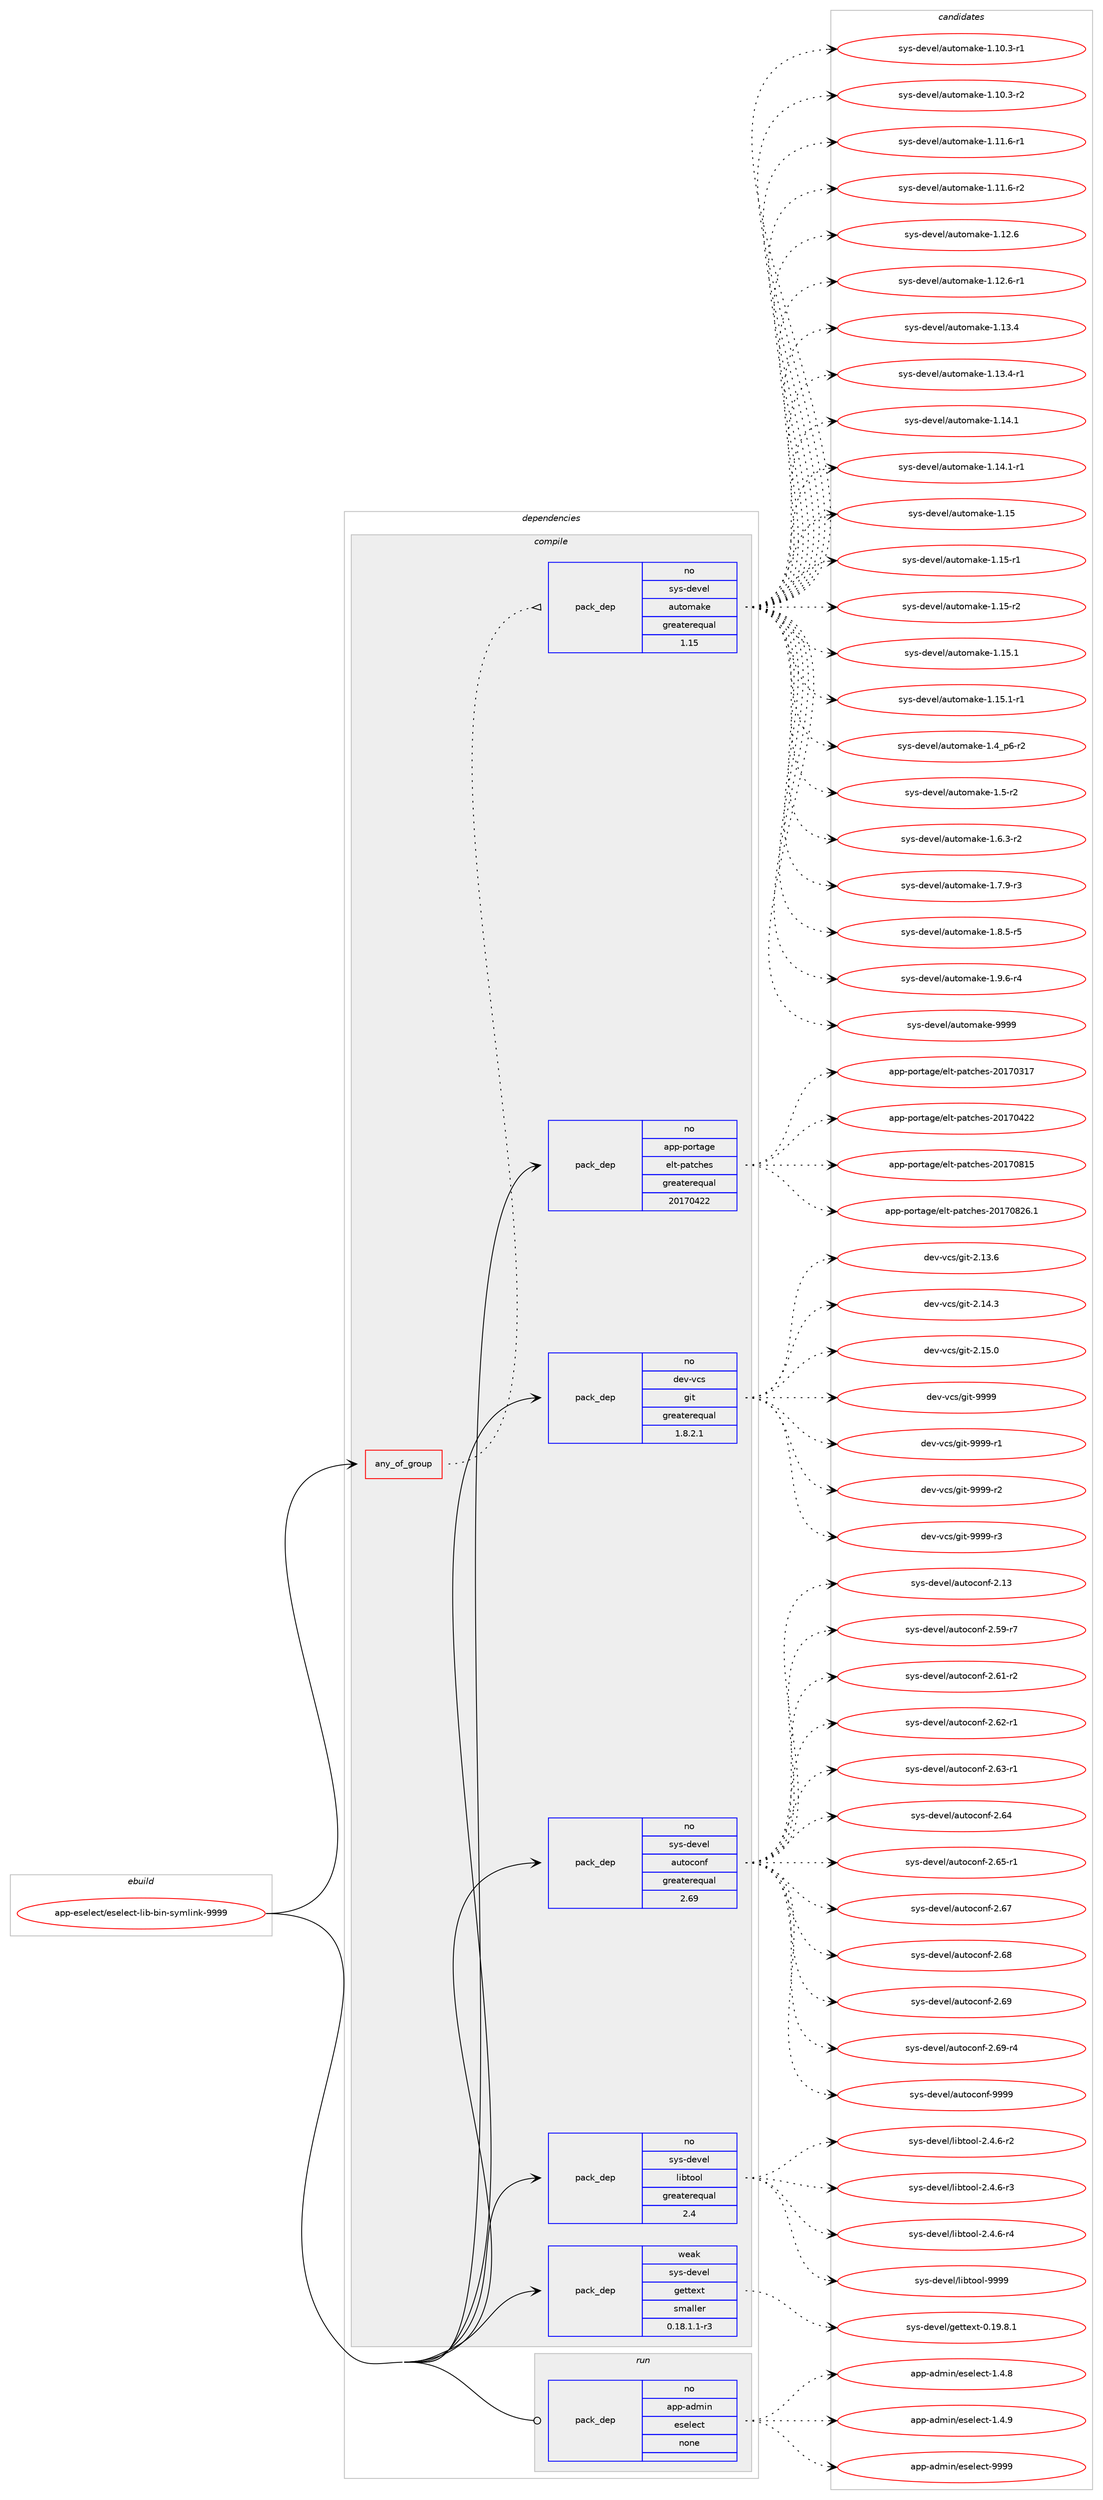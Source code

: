 digraph prolog {

# *************
# Graph options
# *************

newrank=true;
concentrate=true;
compound=true;
graph [rankdir=LR,fontname=Helvetica,fontsize=10,ranksep=1.5];#, ranksep=2.5, nodesep=0.2];
edge  [arrowhead=vee];
node  [fontname=Helvetica,fontsize=10];

# **********
# The ebuild
# **********

subgraph cluster_leftcol {
color=gray;
rank=same;
label=<<i>ebuild</i>>;
id [label="app-eselect/eselect-lib-bin-symlink-9999", color=red, width=4, href="../app-eselect/eselect-lib-bin-symlink-9999.svg"];
}

# ****************
# The dependencies
# ****************

subgraph cluster_midcol {
color=gray;
label=<<i>dependencies</i>>;
subgraph cluster_compile {
fillcolor="#eeeeee";
style=filled;
label=<<i>compile</i>>;
subgraph any603 {
dependency40468 [label=<<TABLE BORDER="0" CELLBORDER="1" CELLSPACING="0" CELLPADDING="4"><TR><TD CELLPADDING="10">any_of_group</TD></TR></TABLE>>, shape=none, color=red];subgraph pack28426 {
dependency40469 [label=<<TABLE BORDER="0" CELLBORDER="1" CELLSPACING="0" CELLPADDING="4" WIDTH="220"><TR><TD ROWSPAN="6" CELLPADDING="30">pack_dep</TD></TR><TR><TD WIDTH="110">no</TD></TR><TR><TD>sys-devel</TD></TR><TR><TD>automake</TD></TR><TR><TD>greaterequal</TD></TR><TR><TD>1.15</TD></TR></TABLE>>, shape=none, color=blue];
}
dependency40468:e -> dependency40469:w [weight=20,style="dotted",arrowhead="oinv"];
}
id:e -> dependency40468:w [weight=20,style="solid",arrowhead="vee"];
subgraph pack28427 {
dependency40470 [label=<<TABLE BORDER="0" CELLBORDER="1" CELLSPACING="0" CELLPADDING="4" WIDTH="220"><TR><TD ROWSPAN="6" CELLPADDING="30">pack_dep</TD></TR><TR><TD WIDTH="110">no</TD></TR><TR><TD>app-portage</TD></TR><TR><TD>elt-patches</TD></TR><TR><TD>greaterequal</TD></TR><TR><TD>20170422</TD></TR></TABLE>>, shape=none, color=blue];
}
id:e -> dependency40470:w [weight=20,style="solid",arrowhead="vee"];
subgraph pack28428 {
dependency40471 [label=<<TABLE BORDER="0" CELLBORDER="1" CELLSPACING="0" CELLPADDING="4" WIDTH="220"><TR><TD ROWSPAN="6" CELLPADDING="30">pack_dep</TD></TR><TR><TD WIDTH="110">no</TD></TR><TR><TD>dev-vcs</TD></TR><TR><TD>git</TD></TR><TR><TD>greaterequal</TD></TR><TR><TD>1.8.2.1</TD></TR></TABLE>>, shape=none, color=blue];
}
id:e -> dependency40471:w [weight=20,style="solid",arrowhead="vee"];
subgraph pack28429 {
dependency40472 [label=<<TABLE BORDER="0" CELLBORDER="1" CELLSPACING="0" CELLPADDING="4" WIDTH="220"><TR><TD ROWSPAN="6" CELLPADDING="30">pack_dep</TD></TR><TR><TD WIDTH="110">no</TD></TR><TR><TD>sys-devel</TD></TR><TR><TD>autoconf</TD></TR><TR><TD>greaterequal</TD></TR><TR><TD>2.69</TD></TR></TABLE>>, shape=none, color=blue];
}
id:e -> dependency40472:w [weight=20,style="solid",arrowhead="vee"];
subgraph pack28430 {
dependency40473 [label=<<TABLE BORDER="0" CELLBORDER="1" CELLSPACING="0" CELLPADDING="4" WIDTH="220"><TR><TD ROWSPAN="6" CELLPADDING="30">pack_dep</TD></TR><TR><TD WIDTH="110">no</TD></TR><TR><TD>sys-devel</TD></TR><TR><TD>libtool</TD></TR><TR><TD>greaterequal</TD></TR><TR><TD>2.4</TD></TR></TABLE>>, shape=none, color=blue];
}
id:e -> dependency40473:w [weight=20,style="solid",arrowhead="vee"];
subgraph pack28431 {
dependency40474 [label=<<TABLE BORDER="0" CELLBORDER="1" CELLSPACING="0" CELLPADDING="4" WIDTH="220"><TR><TD ROWSPAN="6" CELLPADDING="30">pack_dep</TD></TR><TR><TD WIDTH="110">weak</TD></TR><TR><TD>sys-devel</TD></TR><TR><TD>gettext</TD></TR><TR><TD>smaller</TD></TR><TR><TD>0.18.1.1-r3</TD></TR></TABLE>>, shape=none, color=blue];
}
id:e -> dependency40474:w [weight=20,style="solid",arrowhead="vee"];
}
subgraph cluster_compileandrun {
fillcolor="#eeeeee";
style=filled;
label=<<i>compile and run</i>>;
}
subgraph cluster_run {
fillcolor="#eeeeee";
style=filled;
label=<<i>run</i>>;
subgraph pack28432 {
dependency40475 [label=<<TABLE BORDER="0" CELLBORDER="1" CELLSPACING="0" CELLPADDING="4" WIDTH="220"><TR><TD ROWSPAN="6" CELLPADDING="30">pack_dep</TD></TR><TR><TD WIDTH="110">no</TD></TR><TR><TD>app-admin</TD></TR><TR><TD>eselect</TD></TR><TR><TD>none</TD></TR><TR><TD></TD></TR></TABLE>>, shape=none, color=blue];
}
id:e -> dependency40475:w [weight=20,style="solid",arrowhead="odot"];
}
}

# **************
# The candidates
# **************

subgraph cluster_choices {
rank=same;
color=gray;
label=<<i>candidates</i>>;

subgraph choice28426 {
color=black;
nodesep=1;
choice11512111545100101118101108479711711611110997107101454946494846514511449 [label="sys-devel/automake-1.10.3-r1", color=red, width=4,href="../sys-devel/automake-1.10.3-r1.svg"];
choice11512111545100101118101108479711711611110997107101454946494846514511450 [label="sys-devel/automake-1.10.3-r2", color=red, width=4,href="../sys-devel/automake-1.10.3-r2.svg"];
choice11512111545100101118101108479711711611110997107101454946494946544511449 [label="sys-devel/automake-1.11.6-r1", color=red, width=4,href="../sys-devel/automake-1.11.6-r1.svg"];
choice11512111545100101118101108479711711611110997107101454946494946544511450 [label="sys-devel/automake-1.11.6-r2", color=red, width=4,href="../sys-devel/automake-1.11.6-r2.svg"];
choice1151211154510010111810110847971171161111099710710145494649504654 [label="sys-devel/automake-1.12.6", color=red, width=4,href="../sys-devel/automake-1.12.6.svg"];
choice11512111545100101118101108479711711611110997107101454946495046544511449 [label="sys-devel/automake-1.12.6-r1", color=red, width=4,href="../sys-devel/automake-1.12.6-r1.svg"];
choice1151211154510010111810110847971171161111099710710145494649514652 [label="sys-devel/automake-1.13.4", color=red, width=4,href="../sys-devel/automake-1.13.4.svg"];
choice11512111545100101118101108479711711611110997107101454946495146524511449 [label="sys-devel/automake-1.13.4-r1", color=red, width=4,href="../sys-devel/automake-1.13.4-r1.svg"];
choice1151211154510010111810110847971171161111099710710145494649524649 [label="sys-devel/automake-1.14.1", color=red, width=4,href="../sys-devel/automake-1.14.1.svg"];
choice11512111545100101118101108479711711611110997107101454946495246494511449 [label="sys-devel/automake-1.14.1-r1", color=red, width=4,href="../sys-devel/automake-1.14.1-r1.svg"];
choice115121115451001011181011084797117116111109971071014549464953 [label="sys-devel/automake-1.15", color=red, width=4,href="../sys-devel/automake-1.15.svg"];
choice1151211154510010111810110847971171161111099710710145494649534511449 [label="sys-devel/automake-1.15-r1", color=red, width=4,href="../sys-devel/automake-1.15-r1.svg"];
choice1151211154510010111810110847971171161111099710710145494649534511450 [label="sys-devel/automake-1.15-r2", color=red, width=4,href="../sys-devel/automake-1.15-r2.svg"];
choice1151211154510010111810110847971171161111099710710145494649534649 [label="sys-devel/automake-1.15.1", color=red, width=4,href="../sys-devel/automake-1.15.1.svg"];
choice11512111545100101118101108479711711611110997107101454946495346494511449 [label="sys-devel/automake-1.15.1-r1", color=red, width=4,href="../sys-devel/automake-1.15.1-r1.svg"];
choice115121115451001011181011084797117116111109971071014549465295112544511450 [label="sys-devel/automake-1.4_p6-r2", color=red, width=4,href="../sys-devel/automake-1.4_p6-r2.svg"];
choice11512111545100101118101108479711711611110997107101454946534511450 [label="sys-devel/automake-1.5-r2", color=red, width=4,href="../sys-devel/automake-1.5-r2.svg"];
choice115121115451001011181011084797117116111109971071014549465446514511450 [label="sys-devel/automake-1.6.3-r2", color=red, width=4,href="../sys-devel/automake-1.6.3-r2.svg"];
choice115121115451001011181011084797117116111109971071014549465546574511451 [label="sys-devel/automake-1.7.9-r3", color=red, width=4,href="../sys-devel/automake-1.7.9-r3.svg"];
choice115121115451001011181011084797117116111109971071014549465646534511453 [label="sys-devel/automake-1.8.5-r5", color=red, width=4,href="../sys-devel/automake-1.8.5-r5.svg"];
choice115121115451001011181011084797117116111109971071014549465746544511452 [label="sys-devel/automake-1.9.6-r4", color=red, width=4,href="../sys-devel/automake-1.9.6-r4.svg"];
choice115121115451001011181011084797117116111109971071014557575757 [label="sys-devel/automake-9999", color=red, width=4,href="../sys-devel/automake-9999.svg"];
dependency40469:e -> choice11512111545100101118101108479711711611110997107101454946494846514511449:w [style=dotted,weight="100"];
dependency40469:e -> choice11512111545100101118101108479711711611110997107101454946494846514511450:w [style=dotted,weight="100"];
dependency40469:e -> choice11512111545100101118101108479711711611110997107101454946494946544511449:w [style=dotted,weight="100"];
dependency40469:e -> choice11512111545100101118101108479711711611110997107101454946494946544511450:w [style=dotted,weight="100"];
dependency40469:e -> choice1151211154510010111810110847971171161111099710710145494649504654:w [style=dotted,weight="100"];
dependency40469:e -> choice11512111545100101118101108479711711611110997107101454946495046544511449:w [style=dotted,weight="100"];
dependency40469:e -> choice1151211154510010111810110847971171161111099710710145494649514652:w [style=dotted,weight="100"];
dependency40469:e -> choice11512111545100101118101108479711711611110997107101454946495146524511449:w [style=dotted,weight="100"];
dependency40469:e -> choice1151211154510010111810110847971171161111099710710145494649524649:w [style=dotted,weight="100"];
dependency40469:e -> choice11512111545100101118101108479711711611110997107101454946495246494511449:w [style=dotted,weight="100"];
dependency40469:e -> choice115121115451001011181011084797117116111109971071014549464953:w [style=dotted,weight="100"];
dependency40469:e -> choice1151211154510010111810110847971171161111099710710145494649534511449:w [style=dotted,weight="100"];
dependency40469:e -> choice1151211154510010111810110847971171161111099710710145494649534511450:w [style=dotted,weight="100"];
dependency40469:e -> choice1151211154510010111810110847971171161111099710710145494649534649:w [style=dotted,weight="100"];
dependency40469:e -> choice11512111545100101118101108479711711611110997107101454946495346494511449:w [style=dotted,weight="100"];
dependency40469:e -> choice115121115451001011181011084797117116111109971071014549465295112544511450:w [style=dotted,weight="100"];
dependency40469:e -> choice11512111545100101118101108479711711611110997107101454946534511450:w [style=dotted,weight="100"];
dependency40469:e -> choice115121115451001011181011084797117116111109971071014549465446514511450:w [style=dotted,weight="100"];
dependency40469:e -> choice115121115451001011181011084797117116111109971071014549465546574511451:w [style=dotted,weight="100"];
dependency40469:e -> choice115121115451001011181011084797117116111109971071014549465646534511453:w [style=dotted,weight="100"];
dependency40469:e -> choice115121115451001011181011084797117116111109971071014549465746544511452:w [style=dotted,weight="100"];
dependency40469:e -> choice115121115451001011181011084797117116111109971071014557575757:w [style=dotted,weight="100"];
}
subgraph choice28427 {
color=black;
nodesep=1;
choice97112112451121111141169710310147101108116451129711699104101115455048495548514955 [label="app-portage/elt-patches-20170317", color=red, width=4,href="../app-portage/elt-patches-20170317.svg"];
choice97112112451121111141169710310147101108116451129711699104101115455048495548525050 [label="app-portage/elt-patches-20170422", color=red, width=4,href="../app-portage/elt-patches-20170422.svg"];
choice97112112451121111141169710310147101108116451129711699104101115455048495548564953 [label="app-portage/elt-patches-20170815", color=red, width=4,href="../app-portage/elt-patches-20170815.svg"];
choice971121124511211111411697103101471011081164511297116991041011154550484955485650544649 [label="app-portage/elt-patches-20170826.1", color=red, width=4,href="../app-portage/elt-patches-20170826.1.svg"];
dependency40470:e -> choice97112112451121111141169710310147101108116451129711699104101115455048495548514955:w [style=dotted,weight="100"];
dependency40470:e -> choice97112112451121111141169710310147101108116451129711699104101115455048495548525050:w [style=dotted,weight="100"];
dependency40470:e -> choice97112112451121111141169710310147101108116451129711699104101115455048495548564953:w [style=dotted,weight="100"];
dependency40470:e -> choice971121124511211111411697103101471011081164511297116991041011154550484955485650544649:w [style=dotted,weight="100"];
}
subgraph choice28428 {
color=black;
nodesep=1;
choice10010111845118991154710310511645504649514654 [label="dev-vcs/git-2.13.6", color=red, width=4,href="../dev-vcs/git-2.13.6.svg"];
choice10010111845118991154710310511645504649524651 [label="dev-vcs/git-2.14.3", color=red, width=4,href="../dev-vcs/git-2.14.3.svg"];
choice10010111845118991154710310511645504649534648 [label="dev-vcs/git-2.15.0", color=red, width=4,href="../dev-vcs/git-2.15.0.svg"];
choice1001011184511899115471031051164557575757 [label="dev-vcs/git-9999", color=red, width=4,href="../dev-vcs/git-9999.svg"];
choice10010111845118991154710310511645575757574511449 [label="dev-vcs/git-9999-r1", color=red, width=4,href="../dev-vcs/git-9999-r1.svg"];
choice10010111845118991154710310511645575757574511450 [label="dev-vcs/git-9999-r2", color=red, width=4,href="../dev-vcs/git-9999-r2.svg"];
choice10010111845118991154710310511645575757574511451 [label="dev-vcs/git-9999-r3", color=red, width=4,href="../dev-vcs/git-9999-r3.svg"];
dependency40471:e -> choice10010111845118991154710310511645504649514654:w [style=dotted,weight="100"];
dependency40471:e -> choice10010111845118991154710310511645504649524651:w [style=dotted,weight="100"];
dependency40471:e -> choice10010111845118991154710310511645504649534648:w [style=dotted,weight="100"];
dependency40471:e -> choice1001011184511899115471031051164557575757:w [style=dotted,weight="100"];
dependency40471:e -> choice10010111845118991154710310511645575757574511449:w [style=dotted,weight="100"];
dependency40471:e -> choice10010111845118991154710310511645575757574511450:w [style=dotted,weight="100"];
dependency40471:e -> choice10010111845118991154710310511645575757574511451:w [style=dotted,weight="100"];
}
subgraph choice28429 {
color=black;
nodesep=1;
choice115121115451001011181011084797117116111991111101024550464951 [label="sys-devel/autoconf-2.13", color=red, width=4,href="../sys-devel/autoconf-2.13.svg"];
choice1151211154510010111810110847971171161119911111010245504653574511455 [label="sys-devel/autoconf-2.59-r7", color=red, width=4,href="../sys-devel/autoconf-2.59-r7.svg"];
choice1151211154510010111810110847971171161119911111010245504654494511450 [label="sys-devel/autoconf-2.61-r2", color=red, width=4,href="../sys-devel/autoconf-2.61-r2.svg"];
choice1151211154510010111810110847971171161119911111010245504654504511449 [label="sys-devel/autoconf-2.62-r1", color=red, width=4,href="../sys-devel/autoconf-2.62-r1.svg"];
choice1151211154510010111810110847971171161119911111010245504654514511449 [label="sys-devel/autoconf-2.63-r1", color=red, width=4,href="../sys-devel/autoconf-2.63-r1.svg"];
choice115121115451001011181011084797117116111991111101024550465452 [label="sys-devel/autoconf-2.64", color=red, width=4,href="../sys-devel/autoconf-2.64.svg"];
choice1151211154510010111810110847971171161119911111010245504654534511449 [label="sys-devel/autoconf-2.65-r1", color=red, width=4,href="../sys-devel/autoconf-2.65-r1.svg"];
choice115121115451001011181011084797117116111991111101024550465455 [label="sys-devel/autoconf-2.67", color=red, width=4,href="../sys-devel/autoconf-2.67.svg"];
choice115121115451001011181011084797117116111991111101024550465456 [label="sys-devel/autoconf-2.68", color=red, width=4,href="../sys-devel/autoconf-2.68.svg"];
choice115121115451001011181011084797117116111991111101024550465457 [label="sys-devel/autoconf-2.69", color=red, width=4,href="../sys-devel/autoconf-2.69.svg"];
choice1151211154510010111810110847971171161119911111010245504654574511452 [label="sys-devel/autoconf-2.69-r4", color=red, width=4,href="../sys-devel/autoconf-2.69-r4.svg"];
choice115121115451001011181011084797117116111991111101024557575757 [label="sys-devel/autoconf-9999", color=red, width=4,href="../sys-devel/autoconf-9999.svg"];
dependency40472:e -> choice115121115451001011181011084797117116111991111101024550464951:w [style=dotted,weight="100"];
dependency40472:e -> choice1151211154510010111810110847971171161119911111010245504653574511455:w [style=dotted,weight="100"];
dependency40472:e -> choice1151211154510010111810110847971171161119911111010245504654494511450:w [style=dotted,weight="100"];
dependency40472:e -> choice1151211154510010111810110847971171161119911111010245504654504511449:w [style=dotted,weight="100"];
dependency40472:e -> choice1151211154510010111810110847971171161119911111010245504654514511449:w [style=dotted,weight="100"];
dependency40472:e -> choice115121115451001011181011084797117116111991111101024550465452:w [style=dotted,weight="100"];
dependency40472:e -> choice1151211154510010111810110847971171161119911111010245504654534511449:w [style=dotted,weight="100"];
dependency40472:e -> choice115121115451001011181011084797117116111991111101024550465455:w [style=dotted,weight="100"];
dependency40472:e -> choice115121115451001011181011084797117116111991111101024550465456:w [style=dotted,weight="100"];
dependency40472:e -> choice115121115451001011181011084797117116111991111101024550465457:w [style=dotted,weight="100"];
dependency40472:e -> choice1151211154510010111810110847971171161119911111010245504654574511452:w [style=dotted,weight="100"];
dependency40472:e -> choice115121115451001011181011084797117116111991111101024557575757:w [style=dotted,weight="100"];
}
subgraph choice28430 {
color=black;
nodesep=1;
choice1151211154510010111810110847108105981161111111084550465246544511450 [label="sys-devel/libtool-2.4.6-r2", color=red, width=4,href="../sys-devel/libtool-2.4.6-r2.svg"];
choice1151211154510010111810110847108105981161111111084550465246544511451 [label="sys-devel/libtool-2.4.6-r3", color=red, width=4,href="../sys-devel/libtool-2.4.6-r3.svg"];
choice1151211154510010111810110847108105981161111111084550465246544511452 [label="sys-devel/libtool-2.4.6-r4", color=red, width=4,href="../sys-devel/libtool-2.4.6-r4.svg"];
choice1151211154510010111810110847108105981161111111084557575757 [label="sys-devel/libtool-9999", color=red, width=4,href="../sys-devel/libtool-9999.svg"];
dependency40473:e -> choice1151211154510010111810110847108105981161111111084550465246544511450:w [style=dotted,weight="100"];
dependency40473:e -> choice1151211154510010111810110847108105981161111111084550465246544511451:w [style=dotted,weight="100"];
dependency40473:e -> choice1151211154510010111810110847108105981161111111084550465246544511452:w [style=dotted,weight="100"];
dependency40473:e -> choice1151211154510010111810110847108105981161111111084557575757:w [style=dotted,weight="100"];
}
subgraph choice28431 {
color=black;
nodesep=1;
choice1151211154510010111810110847103101116116101120116454846495746564649 [label="sys-devel/gettext-0.19.8.1", color=red, width=4,href="../sys-devel/gettext-0.19.8.1.svg"];
dependency40474:e -> choice1151211154510010111810110847103101116116101120116454846495746564649:w [style=dotted,weight="100"];
}
subgraph choice28432 {
color=black;
nodesep=1;
choice9711211245971001091051104710111510110810199116454946524656 [label="app-admin/eselect-1.4.8", color=red, width=4,href="../app-admin/eselect-1.4.8.svg"];
choice9711211245971001091051104710111510110810199116454946524657 [label="app-admin/eselect-1.4.9", color=red, width=4,href="../app-admin/eselect-1.4.9.svg"];
choice97112112459710010910511047101115101108101991164557575757 [label="app-admin/eselect-9999", color=red, width=4,href="../app-admin/eselect-9999.svg"];
dependency40475:e -> choice9711211245971001091051104710111510110810199116454946524656:w [style=dotted,weight="100"];
dependency40475:e -> choice9711211245971001091051104710111510110810199116454946524657:w [style=dotted,weight="100"];
dependency40475:e -> choice97112112459710010910511047101115101108101991164557575757:w [style=dotted,weight="100"];
}
}

}

